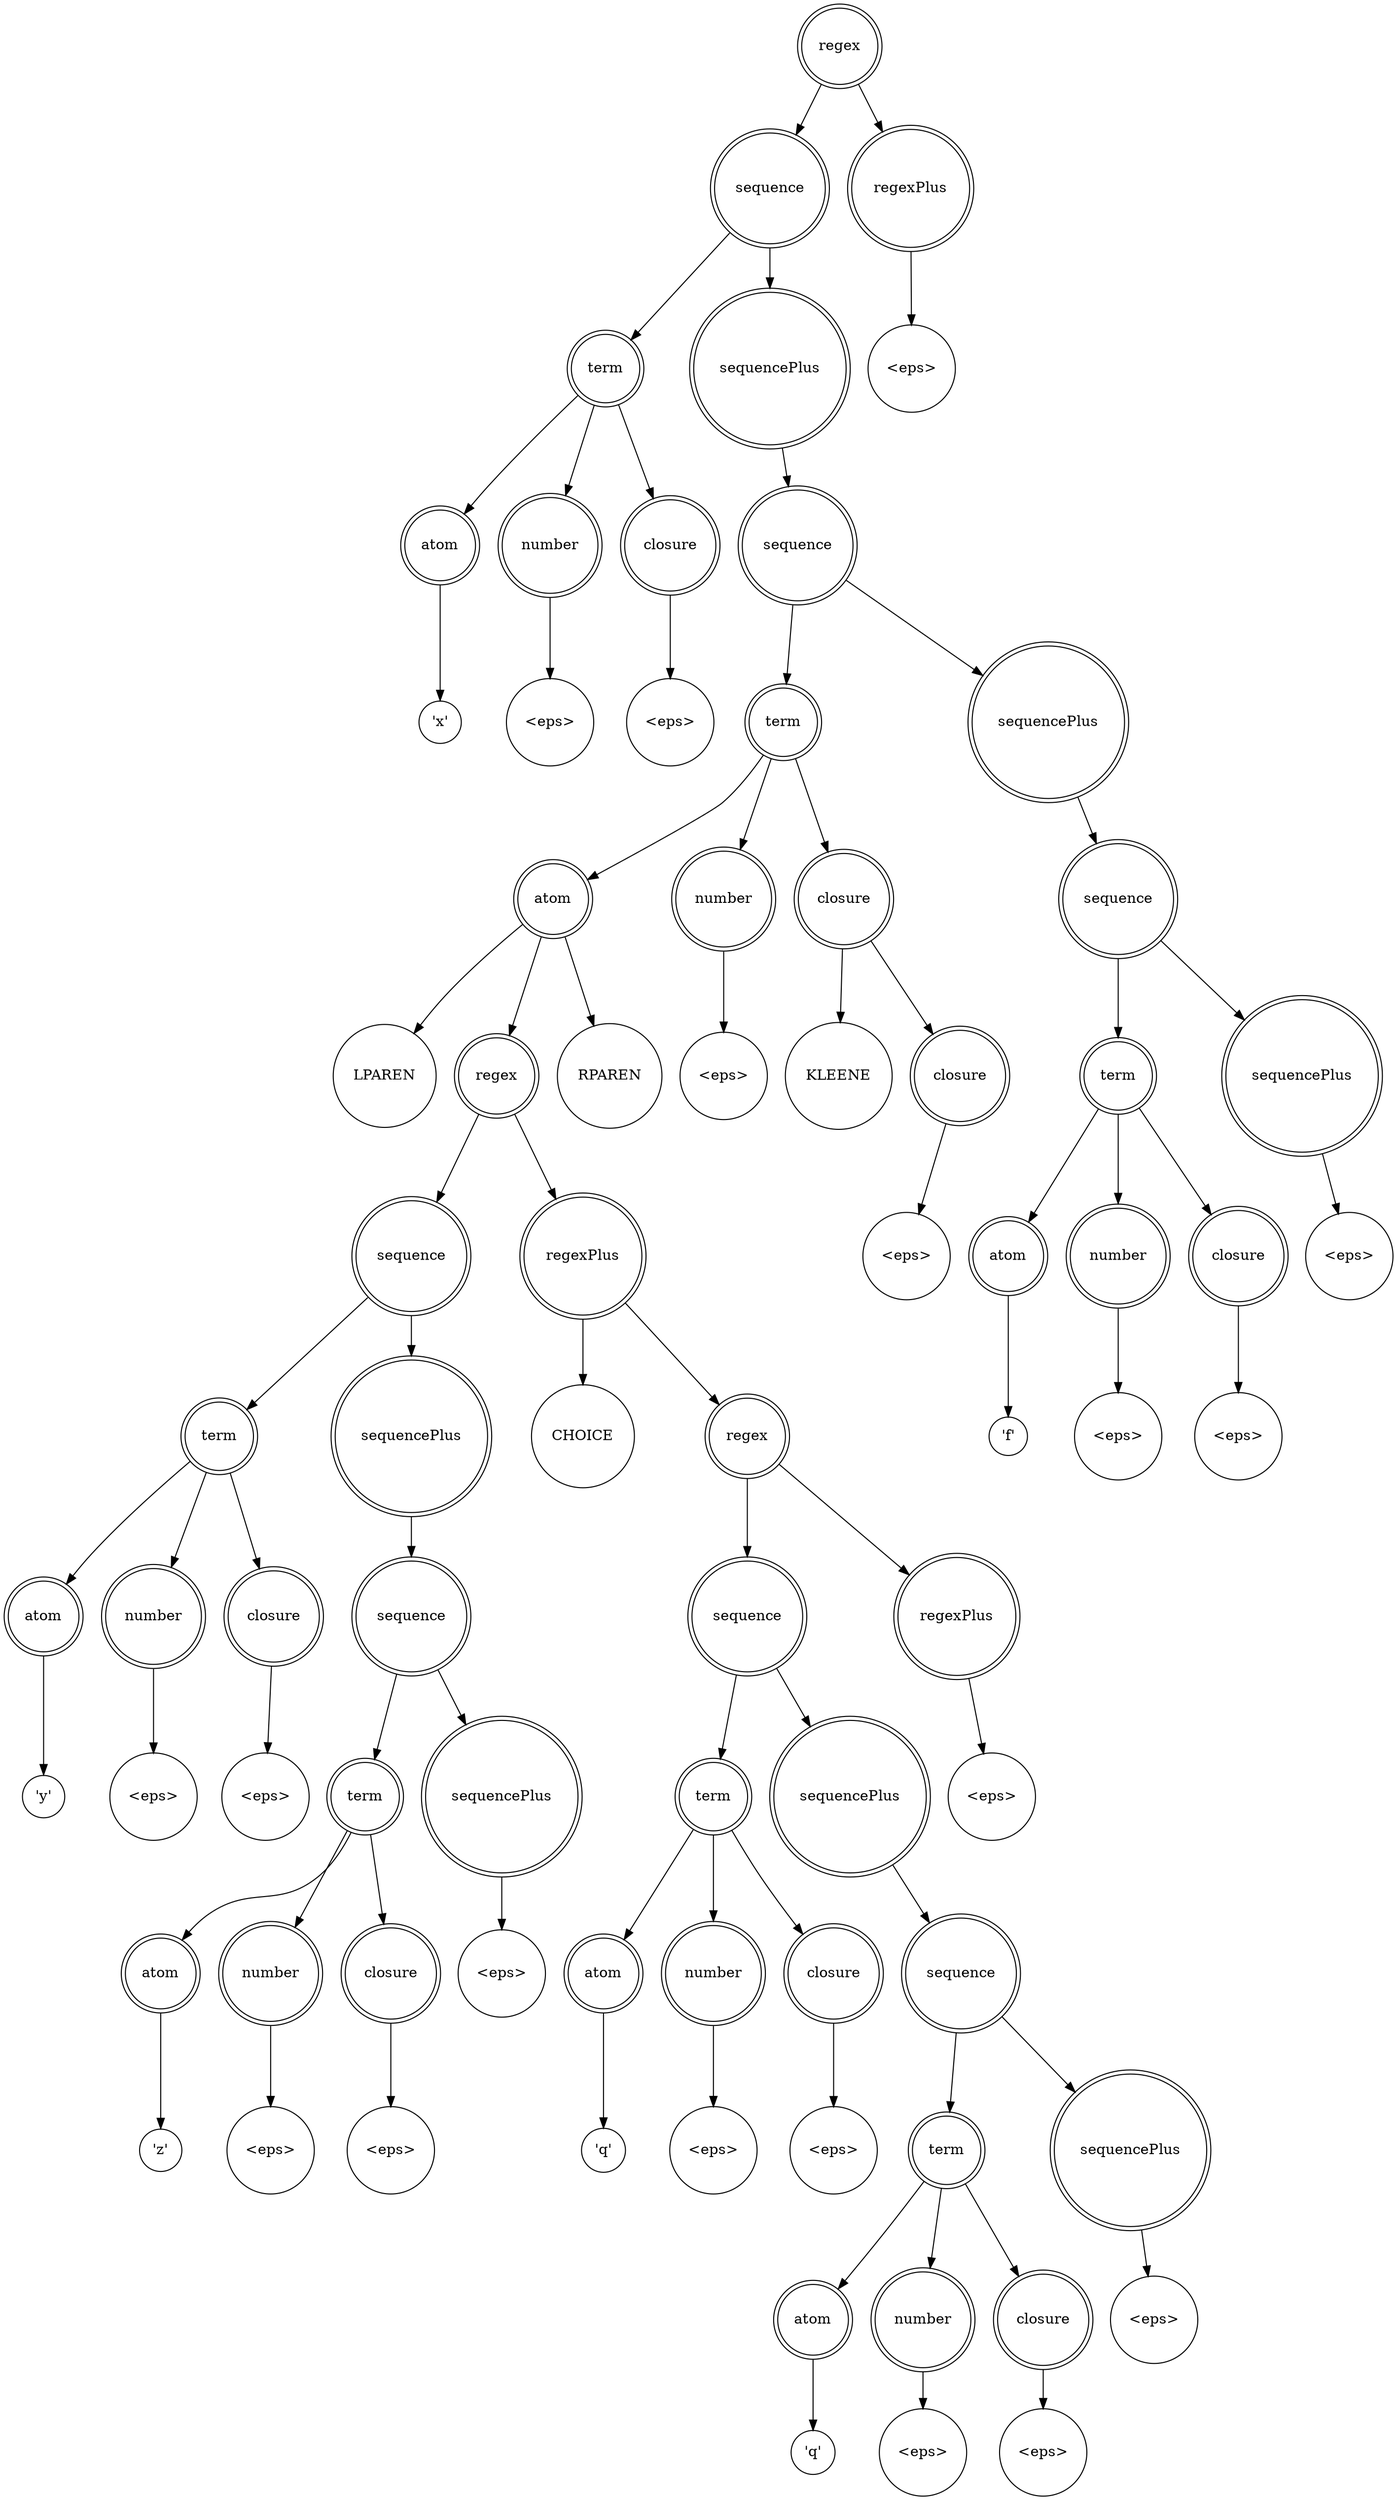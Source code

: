 digraph tree {
	node [shape = doublecircle, label = "regex"]; "[28]"
	node [shape = doublecircle, label = "sequence"]; "[29]"
	node [shape = doublecircle, label = "term"]; "[30]"
	node [shape = doublecircle, label = "atom"]; "[31]"
	node [shape = circle, label = "'x'"]; "[32]"
	"[31]" -> "[32]"
	"[30]" -> "[31]"
	node [shape = doublecircle, label = "number"]; "[33]"
	node [shape = circle, label = "<eps>"]; "[34]"
	"[33]" -> "[34]"
	"[30]" -> "[33]"
	node [shape = doublecircle, label = "closure"]; "[35]"
	node [shape = circle, label = "<eps>"]; "[36]"
	"[35]" -> "[36]"
	"[30]" -> "[35]"
	"[29]" -> "[30]"
	node [shape = doublecircle, label = "sequencePlus"]; "[37]"
	node [shape = doublecircle, label = "sequence"]; "[38]"
	node [shape = doublecircle, label = "term"]; "[39]"
	node [shape = doublecircle, label = "atom"]; "[40]"
	node [shape = circle, label = "LPAREN"]; "[41]"
	"[40]" -> "[41]"
	node [shape = doublecircle, label = "regex"]; "[42]"
	node [shape = doublecircle, label = "sequence"]; "[43]"
	node [shape = doublecircle, label = "term"]; "[44]"
	node [shape = doublecircle, label = "atom"]; "[45]"
	node [shape = circle, label = "'y'"]; "[46]"
	"[45]" -> "[46]"
	"[44]" -> "[45]"
	node [shape = doublecircle, label = "number"]; "[47]"
	node [shape = circle, label = "<eps>"]; "[48]"
	"[47]" -> "[48]"
	"[44]" -> "[47]"
	node [shape = doublecircle, label = "closure"]; "[49]"
	node [shape = circle, label = "<eps>"]; "[50]"
	"[49]" -> "[50]"
	"[44]" -> "[49]"
	"[43]" -> "[44]"
	node [shape = doublecircle, label = "sequencePlus"]; "[51]"
	node [shape = doublecircle, label = "sequence"]; "[52]"
	node [shape = doublecircle, label = "term"]; "[53]"
	node [shape = doublecircle, label = "atom"]; "[54]"
	node [shape = circle, label = "'z'"]; "[55]"
	"[54]" -> "[55]"
	"[53]" -> "[54]"
	node [shape = doublecircle, label = "number"]; "[56]"
	node [shape = circle, label = "<eps>"]; "[57]"
	"[56]" -> "[57]"
	"[53]" -> "[56]"
	node [shape = doublecircle, label = "closure"]; "[58]"
	node [shape = circle, label = "<eps>"]; "[59]"
	"[58]" -> "[59]"
	"[53]" -> "[58]"
	"[52]" -> "[53]"
	node [shape = doublecircle, label = "sequencePlus"]; "[60]"
	node [shape = circle, label = "<eps>"]; "[61]"
	"[60]" -> "[61]"
	"[52]" -> "[60]"
	"[51]" -> "[52]"
	"[43]" -> "[51]"
	"[42]" -> "[43]"
	node [shape = doublecircle, label = "regexPlus"]; "[62]"
	node [shape = circle, label = "CHOICE"]; "[63]"
	"[62]" -> "[63]"
	node [shape = doublecircle, label = "regex"]; "[64]"
	node [shape = doublecircle, label = "sequence"]; "[65]"
	node [shape = doublecircle, label = "term"]; "[66]"
	node [shape = doublecircle, label = "atom"]; "[67]"
	node [shape = circle, label = "'q'"]; "[68]"
	"[67]" -> "[68]"
	"[66]" -> "[67]"
	node [shape = doublecircle, label = "number"]; "[69]"
	node [shape = circle, label = "<eps>"]; "[70]"
	"[69]" -> "[70]"
	"[66]" -> "[69]"
	node [shape = doublecircle, label = "closure"]; "[71]"
	node [shape = circle, label = "<eps>"]; "[72]"
	"[71]" -> "[72]"
	"[66]" -> "[71]"
	"[65]" -> "[66]"
	node [shape = doublecircle, label = "sequencePlus"]; "[73]"
	node [shape = doublecircle, label = "sequence"]; "[74]"
	node [shape = doublecircle, label = "term"]; "[75]"
	node [shape = doublecircle, label = "atom"]; "[76]"
	node [shape = circle, label = "'q'"]; "[77]"
	"[76]" -> "[77]"
	"[75]" -> "[76]"
	node [shape = doublecircle, label = "number"]; "[78]"
	node [shape = circle, label = "<eps>"]; "[79]"
	"[78]" -> "[79]"
	"[75]" -> "[78]"
	node [shape = doublecircle, label = "closure"]; "[80]"
	node [shape = circle, label = "<eps>"]; "[81]"
	"[80]" -> "[81]"
	"[75]" -> "[80]"
	"[74]" -> "[75]"
	node [shape = doublecircle, label = "sequencePlus"]; "[82]"
	node [shape = circle, label = "<eps>"]; "[83]"
	"[82]" -> "[83]"
	"[74]" -> "[82]"
	"[73]" -> "[74]"
	"[65]" -> "[73]"
	"[64]" -> "[65]"
	node [shape = doublecircle, label = "regexPlus"]; "[84]"
	node [shape = circle, label = "<eps>"]; "[85]"
	"[84]" -> "[85]"
	"[64]" -> "[84]"
	"[62]" -> "[64]"
	"[42]" -> "[62]"
	"[40]" -> "[42]"
	node [shape = circle, label = "RPAREN"]; "[86]"
	"[40]" -> "[86]"
	"[39]" -> "[40]"
	node [shape = doublecircle, label = "number"]; "[87]"
	node [shape = circle, label = "<eps>"]; "[88]"
	"[87]" -> "[88]"
	"[39]" -> "[87]"
	node [shape = doublecircle, label = "closure"]; "[89]"
	node [shape = circle, label = "KLEENE"]; "[90]"
	"[89]" -> "[90]"
	node [shape = doublecircle, label = "closure"]; "[91]"
	node [shape = circle, label = "<eps>"]; "[92]"
	"[91]" -> "[92]"
	"[89]" -> "[91]"
	"[39]" -> "[89]"
	"[38]" -> "[39]"
	node [shape = doublecircle, label = "sequencePlus"]; "[93]"
	node [shape = doublecircle, label = "sequence"]; "[94]"
	node [shape = doublecircle, label = "term"]; "[95]"
	node [shape = doublecircle, label = "atom"]; "[96]"
	node [shape = circle, label = "'f'"]; "[97]"
	"[96]" -> "[97]"
	"[95]" -> "[96]"
	node [shape = doublecircle, label = "number"]; "[98]"
	node [shape = circle, label = "<eps>"]; "[99]"
	"[98]" -> "[99]"
	"[95]" -> "[98]"
	node [shape = doublecircle, label = "closure"]; "[100]"
	node [shape = circle, label = "<eps>"]; "[101]"
	"[100]" -> "[101]"
	"[95]" -> "[100]"
	"[94]" -> "[95]"
	node [shape = doublecircle, label = "sequencePlus"]; "[102]"
	node [shape = circle, label = "<eps>"]; "[103]"
	"[102]" -> "[103]"
	"[94]" -> "[102]"
	"[93]" -> "[94]"
	"[38]" -> "[93]"
	"[37]" -> "[38]"
	"[29]" -> "[37]"
	"[28]" -> "[29]"
	node [shape = doublecircle, label = "regexPlus"]; "[104]"
	node [shape = circle, label = "<eps>"]; "[105]"
	"[104]" -> "[105]"
	"[28]" -> "[104]"
}